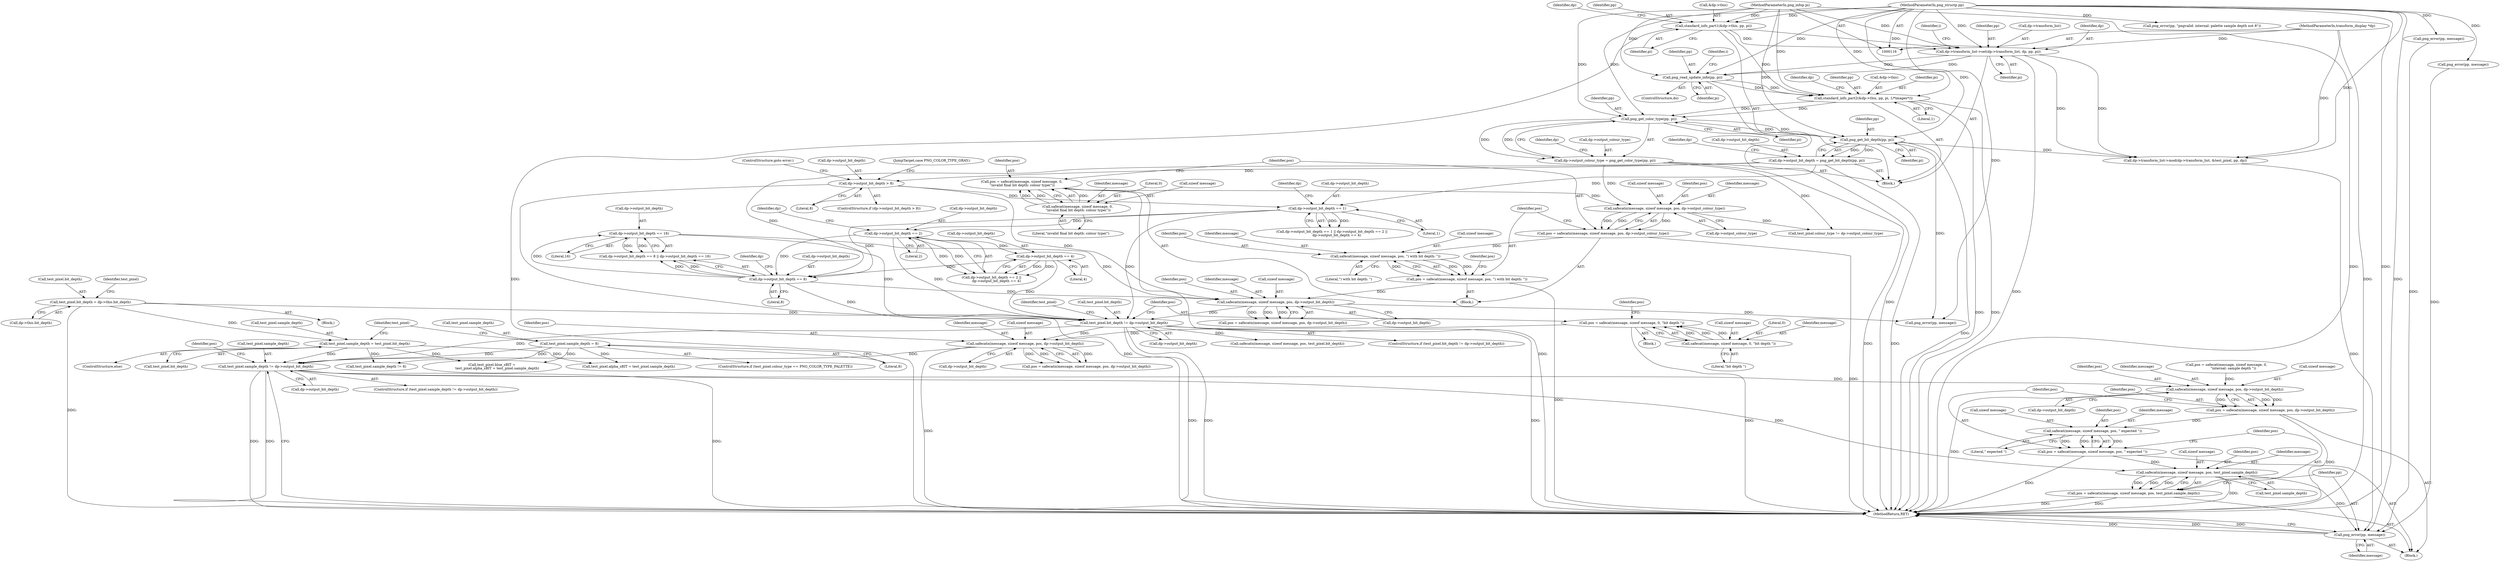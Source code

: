 digraph "1_Android_9d4853418ab2f754c2b63e091c29c5529b8b86ca_149@pointer" {
"1000463" [label="(Call,test_pixel.sample_depth != dp->output_bit_depth)"];
"1000302" [label="(Call,test_pixel.sample_depth = test_pixel.bit_depth)"];
"1000281" [label="(Call,test_pixel.bit_depth = dp->this.bit_depth)"];
"1000296" [label="(Call,test_pixel.sample_depth = 8)"];
"1000396" [label="(Call,test_pixel.bit_depth != dp->output_bit_depth)"];
"1000215" [label="(Call,dp->output_bit_depth == 16)"];
"1000210" [label="(Call,dp->output_bit_depth == 8)"];
"1000167" [label="(Call,dp->output_bit_depth = png_get_bit_depth(pp, pi))"];
"1000171" [label="(Call,png_get_bit_depth(pp, pi))"];
"1000164" [label="(Call,png_get_color_type(pp, pi))"];
"1000152" [label="(Call,standard_info_part2(&dp->this, pp, pi, 1/*images*/))"];
"1000121" [label="(Call,standard_info_part1(&dp->this, pp, pi))"];
"1000118" [label="(MethodParameterIn,png_structp pp)"];
"1000119" [label="(MethodParameterIn,png_infop pi)"];
"1000145" [label="(Call,png_read_update_info(pp, pi))"];
"1000128" [label="(Call,dp->transform_list->set(dp->transform_list, dp, pp, pi))"];
"1000117" [label="(MethodParameterIn,transform_display *dp)"];
"1000190" [label="(Call,dp->output_bit_depth == 1)"];
"1000181" [label="(Call,dp->output_bit_depth > 8)"];
"1000196" [label="(Call,dp->output_bit_depth == 2)"];
"1000201" [label="(Call,dp->output_bit_depth == 4)"];
"1000253" [label="(Call,safecatn(message, sizeof message, pos, dp->output_bit_depth))"];
"1000243" [label="(Call,pos = safecat(message, sizeof message, pos, \") with bit depth: \"))"];
"1000245" [label="(Call,safecat(message, sizeof message, pos, \") with bit depth: \"))"];
"1000233" [label="(Call,pos = safecatn(message, sizeof message, pos, dp->output_colour_type))"];
"1000235" [label="(Call,safecatn(message, sizeof message, pos, dp->output_colour_type))"];
"1000225" [label="(Call,pos = safecat(message, sizeof message, 0,\n \"invalid final bit depth: colour type(\"))"];
"1000227" [label="(Call,safecat(message, sizeof message, 0,\n \"invalid final bit depth: colour type(\"))"];
"1000160" [label="(Call,dp->output_colour_type = png_get_color_type(pp, pi))"];
"1000416" [label="(Call,safecatn(message, sizeof message, pos, dp->output_bit_depth))"];
"1000406" [label="(Call,pos = safecat(message, sizeof message, 0, \"bit depth \"))"];
"1000408" [label="(Call,safecat(message, sizeof message, 0, \"bit depth \"))"];
"1000483" [label="(Call,safecatn(message, sizeof message, pos, dp->output_bit_depth))"];
"1000481" [label="(Call,pos = safecatn(message, sizeof message, pos, dp->output_bit_depth))"];
"1000493" [label="(Call,safecat(message, sizeof message, pos, \" expected \"))"];
"1000491" [label="(Call,pos = safecat(message, sizeof message, pos, \" expected \"))"];
"1000501" [label="(Call,safecatn(message, sizeof message, pos, test_pixel.sample_depth))"];
"1000499" [label="(Call,pos = safecatn(message, sizeof message, pos, test_pixel.sample_depth))"];
"1000509" [label="(Call,png_error(pp, message))"];
"1000227" [label="(Call,safecat(message, sizeof message, 0,\n \"invalid final bit depth: colour type(\"))"];
"1000133" [label="(Identifier,pp)"];
"1000400" [label="(Call,dp->output_bit_depth)"];
"1000226" [label="(Identifier,pos)"];
"1000491" [label="(Call,pos = safecat(message, sizeof message, pos, \" expected \"))"];
"1000420" [label="(Identifier,pos)"];
"1000134" [label="(Identifier,pi)"];
"1000463" [label="(Call,test_pixel.sample_depth != dp->output_bit_depth)"];
"1000118" [label="(MethodParameterIn,png_structp pp)"];
"1000252" [label="(Identifier,pos)"];
"1000416" [label="(Call,safecatn(message, sizeof message, pos, dp->output_bit_depth))"];
"1000203" [label="(Identifier,dp)"];
"1000492" [label="(Identifier,pos)"];
"1000264" [label="(Block,)"];
"1000458" [label="(Call,png_error(pp, \"pngvalid: internal: palette sample depth not 8\"))"];
"1000406" [label="(Call,pos = safecat(message, sizeof message, 0, \"bit depth \"))"];
"1000166" [label="(Identifier,pi)"];
"1000484" [label="(Identifier,message)"];
"1000257" [label="(Identifier,pos)"];
"1000503" [label="(Call,sizeof message)"];
"1000187" [label="(JumpTarget,case PNG_COLOR_TYPE_GRAY:)"];
"1000250" [label="(Literal,\") with bit depth: \")"];
"1000129" [label="(Call,dp->transform_list)"];
"1000417" [label="(Identifier,message)"];
"1000442" [label="(Call,png_error(pp, message))"];
"1000127" [label="(Identifier,pi)"];
"1000510" [label="(Identifier,pp)"];
"1000201" [label="(Call,dp->output_bit_depth == 4)"];
"1000498" [label="(Literal,\" expected \")"];
"1000302" [label="(Call,test_pixel.sample_depth = test_pixel.bit_depth)"];
"1000233" [label="(Call,pos = safecatn(message, sizeof message, pos, dp->output_colour_type))"];
"1000301" [label="(ControlStructure,else)"];
"1000473" [label="(Call,pos = safecat(message, sizeof message, 0,\n             \"internal: sample depth \"))"];
"1000497" [label="(Identifier,pos)"];
"1000180" [label="(ControlStructure,if (dp->output_bit_depth > 8))"];
"1000297" [label="(Call,test_pixel.sample_depth)"];
"1000132" [label="(Identifier,dp)"];
"1000434" [label="(Call,safecatn(message, sizeof message, pos, test_pixel.bit_depth))"];
"1000225" [label="(Call,pos = safecat(message, sizeof message, 0,\n \"invalid final bit depth: colour type(\"))"];
"1000470" [label="(Block,)"];
"1000172" [label="(Identifier,pp)"];
"1000246" [label="(Identifier,message)"];
"1000506" [label="(Call,test_pixel.sample_depth)"];
"1000181" [label="(Call,dp->output_bit_depth > 8)"];
"1000222" [label="(Block,)"];
"1000185" [label="(Literal,8)"];
"1000165" [label="(Identifier,pp)"];
"1000209" [label="(Call,dp->output_bit_depth == 8 || dp->output_bit_depth == 16)"];
"1000173" [label="(Identifier,pi)"];
"1000258" [label="(Call,dp->output_bit_depth)"];
"1000330" [label="(Call,test_pixel.alpha_sBIT = test_pixel.sample_depth)"];
"1000194" [label="(Literal,1)"];
"1000168" [label="(Call,dp->output_bit_depth)"];
"1000152" [label="(Call,standard_info_part2(&dp->this, pp, pi, 1/*images*/))"];
"1000253" [label="(Call,safecatn(message, sizeof message, pos, dp->output_bit_depth))"];
"1000119" [label="(MethodParameterIn,png_infop pi)"];
"1000159" [label="(Literal,1)"];
"1000191" [label="(Call,dp->output_bit_depth)"];
"1000120" [label="(Block,)"];
"1000261" [label="(Call,png_error(pp, message))"];
"1000198" [label="(Identifier,dp)"];
"1000162" [label="(Identifier,dp)"];
"1000505" [label="(Identifier,pos)"];
"1000217" [label="(Identifier,dp)"];
"1000418" [label="(Call,sizeof message)"];
"1000138" [label="(Identifier,i)"];
"1000157" [label="(Identifier,pp)"];
"1000392" [label="(Call,png_error(pp, message))"];
"1000415" [label="(Identifier,pos)"];
"1000485" [label="(Call,sizeof message)"];
"1000144" [label="(ControlStructure,do)"];
"1000229" [label="(Call,sizeof message)"];
"1000410" [label="(Call,sizeof message)"];
"1000500" [label="(Identifier,pos)"];
"1000117" [label="(MethodParameterIn,transform_display *dp)"];
"1000189" [label="(Call,dp->output_bit_depth == 1 || dp->output_bit_depth == 2 ||\n         dp->output_bit_depth == 4)"];
"1000235" [label="(Call,safecatn(message, sizeof message, pos, dp->output_colour_type))"];
"1000306" [label="(Call,test_pixel.bit_depth)"];
"1000326" [label="(Call,test_pixel.blue_sBIT =\n          test_pixel.alpha_sBIT = test_pixel.sample_depth)"];
"1000245" [label="(Call,safecat(message, sizeof message, pos, \") with bit depth: \"))"];
"1000282" [label="(Call,test_pixel.bit_depth)"];
"1000228" [label="(Identifier,message)"];
"1000153" [label="(Call,&dp->this)"];
"1000300" [label="(Literal,8)"];
"1000303" [label="(Call,test_pixel.sample_depth)"];
"1000232" [label="(Literal,\"invalid final bit depth: colour type(\")"];
"1000412" [label="(Literal,0)"];
"1000511" [label="(Identifier,message)"];
"1000396" [label="(Call,test_pixel.bit_depth != dp->output_bit_depth)"];
"1000448" [label="(Identifier,test_pixel)"];
"1000216" [label="(Call,dp->output_bit_depth)"];
"1000474" [label="(Identifier,pos)"];
"1000169" [label="(Identifier,dp)"];
"1000493" [label="(Call,safecat(message, sizeof message, pos, \" expected \"))"];
"1000190" [label="(Call,dp->output_bit_depth == 1)"];
"1000161" [label="(Call,dp->output_colour_type)"];
"1000409" [label="(Identifier,message)"];
"1000254" [label="(Identifier,message)"];
"1000488" [label="(Call,dp->output_bit_depth)"];
"1000285" [label="(Call,dp->this.bit_depth)"];
"1000499" [label="(Call,pos = safecatn(message, sizeof message, pos, test_pixel.sample_depth))"];
"1000200" [label="(Literal,2)"];
"1000186" [label="(ControlStructure,goto error;)"];
"1000195" [label="(Call,dp->output_bit_depth == 2 ||\n         dp->output_bit_depth == 4)"];
"1000337" [label="(Call,dp->transform_list->mod(dp->transform_list, &test_pixel, pp, dp))"];
"1000211" [label="(Call,dp->output_bit_depth)"];
"1000240" [label="(Call,dp->output_colour_type)"];
"1000234" [label="(Identifier,pos)"];
"1000197" [label="(Call,dp->output_bit_depth)"];
"1000126" [label="(Identifier,pp)"];
"1000244" [label="(Identifier,pos)"];
"1000176" [label="(Identifier,dp)"];
"1000407" [label="(Identifier,pos)"];
"1000146" [label="(Identifier,pp)"];
"1000290" [label="(ControlStructure,if (test_pixel.colour_type == PNG_COLOR_TYPE_PALETTE))"];
"1000121" [label="(Call,standard_info_part1(&dp->this, pp, pi))"];
"1000494" [label="(Identifier,message)"];
"1000483" [label="(Call,safecatn(message, sizeof message, pos, dp->output_bit_depth))"];
"1000158" [label="(Identifier,pi)"];
"1000196" [label="(Call,dp->output_bit_depth == 2)"];
"1000346" [label="(Call,test_pixel.colour_type != dp->output_colour_type)"];
"1000502" [label="(Identifier,message)"];
"1000293" [label="(Identifier,test_pixel)"];
"1000122" [label="(Call,&dp->this)"];
"1000467" [label="(Call,dp->output_bit_depth)"];
"1000495" [label="(Call,sizeof message)"];
"1000147" [label="(Identifier,pi)"];
"1000512" [label="(MethodReturn,RET)"];
"1000414" [label="(Call,pos = safecatn(message, sizeof message, pos, dp->output_bit_depth))"];
"1000255" [label="(Call,sizeof message)"];
"1000464" [label="(Call,test_pixel.sample_depth)"];
"1000239" [label="(Identifier,pos)"];
"1000128" [label="(Call,dp->transform_list->set(dp->transform_list, dp, pp, pi))"];
"1000150" [label="(Identifier,i)"];
"1000210" [label="(Call,dp->output_bit_depth == 8)"];
"1000509" [label="(Call,png_error(pp, message))"];
"1000296" [label="(Call,test_pixel.sample_depth = 8)"];
"1000247" [label="(Call,sizeof message)"];
"1000164" [label="(Call,png_get_color_type(pp, pi))"];
"1000182" [label="(Call,dp->output_bit_depth)"];
"1000251" [label="(Call,pos = safecatn(message, sizeof message, pos, dp->output_bit_depth))"];
"1000453" [label="(Call,test_pixel.sample_depth != 8)"];
"1000219" [label="(Literal,16)"];
"1000145" [label="(Call,png_read_update_info(pp, pi))"];
"1000171" [label="(Call,png_get_bit_depth(pp, pi))"];
"1000408" [label="(Call,safecat(message, sizeof message, 0, \"bit depth \"))"];
"1000311" [label="(Identifier,test_pixel)"];
"1000395" [label="(ControlStructure,if (test_pixel.bit_depth != dp->output_bit_depth))"];
"1000214" [label="(Literal,8)"];
"1000397" [label="(Call,test_pixel.bit_depth)"];
"1000130" [label="(Identifier,dp)"];
"1000281" [label="(Call,test_pixel.bit_depth = dp->this.bit_depth)"];
"1000205" [label="(Literal,4)"];
"1000236" [label="(Identifier,message)"];
"1000501" [label="(Call,safecatn(message, sizeof message, pos, test_pixel.sample_depth))"];
"1000249" [label="(Identifier,pos)"];
"1000487" [label="(Identifier,pos)"];
"1000413" [label="(Literal,\"bit depth \")"];
"1000231" [label="(Literal,0)"];
"1000215" [label="(Call,dp->output_bit_depth == 16)"];
"1000237" [label="(Call,sizeof message)"];
"1000482" [label="(Identifier,pos)"];
"1000243" [label="(Call,pos = safecat(message, sizeof message, pos, \") with bit depth: \"))"];
"1000421" [label="(Call,dp->output_bit_depth)"];
"1000160" [label="(Call,dp->output_colour_type = png_get_color_type(pp, pi))"];
"1000462" [label="(ControlStructure,if (test_pixel.sample_depth != dp->output_bit_depth))"];
"1000202" [label="(Call,dp->output_bit_depth)"];
"1000481" [label="(Call,pos = safecatn(message, sizeof message, pos, dp->output_bit_depth))"];
"1000167" [label="(Call,dp->output_bit_depth = png_get_bit_depth(pp, pi))"];
"1000403" [label="(Block,)"];
"1000463" -> "1000462"  [label="AST: "];
"1000463" -> "1000467"  [label="CFG: "];
"1000464" -> "1000463"  [label="AST: "];
"1000467" -> "1000463"  [label="AST: "];
"1000474" -> "1000463"  [label="CFG: "];
"1000512" -> "1000463"  [label="CFG: "];
"1000463" -> "1000512"  [label="DDG: "];
"1000463" -> "1000512"  [label="DDG: "];
"1000463" -> "1000512"  [label="DDG: "];
"1000302" -> "1000463"  [label="DDG: "];
"1000296" -> "1000463"  [label="DDG: "];
"1000396" -> "1000463"  [label="DDG: "];
"1000416" -> "1000463"  [label="DDG: "];
"1000463" -> "1000483"  [label="DDG: "];
"1000463" -> "1000501"  [label="DDG: "];
"1000302" -> "1000301"  [label="AST: "];
"1000302" -> "1000306"  [label="CFG: "];
"1000303" -> "1000302"  [label="AST: "];
"1000306" -> "1000302"  [label="AST: "];
"1000311" -> "1000302"  [label="CFG: "];
"1000281" -> "1000302"  [label="DDG: "];
"1000302" -> "1000326"  [label="DDG: "];
"1000302" -> "1000330"  [label="DDG: "];
"1000302" -> "1000453"  [label="DDG: "];
"1000281" -> "1000264"  [label="AST: "];
"1000281" -> "1000285"  [label="CFG: "];
"1000282" -> "1000281"  [label="AST: "];
"1000285" -> "1000281"  [label="AST: "];
"1000293" -> "1000281"  [label="CFG: "];
"1000281" -> "1000512"  [label="DDG: "];
"1000281" -> "1000396"  [label="DDG: "];
"1000296" -> "1000290"  [label="AST: "];
"1000296" -> "1000300"  [label="CFG: "];
"1000297" -> "1000296"  [label="AST: "];
"1000300" -> "1000296"  [label="AST: "];
"1000311" -> "1000296"  [label="CFG: "];
"1000296" -> "1000326"  [label="DDG: "];
"1000296" -> "1000330"  [label="DDG: "];
"1000296" -> "1000453"  [label="DDG: "];
"1000396" -> "1000395"  [label="AST: "];
"1000396" -> "1000400"  [label="CFG: "];
"1000397" -> "1000396"  [label="AST: "];
"1000400" -> "1000396"  [label="AST: "];
"1000407" -> "1000396"  [label="CFG: "];
"1000448" -> "1000396"  [label="CFG: "];
"1000396" -> "1000512"  [label="DDG: "];
"1000396" -> "1000512"  [label="DDG: "];
"1000396" -> "1000512"  [label="DDG: "];
"1000215" -> "1000396"  [label="DDG: "];
"1000190" -> "1000396"  [label="DDG: "];
"1000253" -> "1000396"  [label="DDG: "];
"1000196" -> "1000396"  [label="DDG: "];
"1000210" -> "1000396"  [label="DDG: "];
"1000201" -> "1000396"  [label="DDG: "];
"1000396" -> "1000416"  [label="DDG: "];
"1000396" -> "1000434"  [label="DDG: "];
"1000215" -> "1000209"  [label="AST: "];
"1000215" -> "1000219"  [label="CFG: "];
"1000216" -> "1000215"  [label="AST: "];
"1000219" -> "1000215"  [label="AST: "];
"1000209" -> "1000215"  [label="CFG: "];
"1000215" -> "1000209"  [label="DDG: "];
"1000215" -> "1000209"  [label="DDG: "];
"1000210" -> "1000215"  [label="DDG: "];
"1000215" -> "1000253"  [label="DDG: "];
"1000210" -> "1000209"  [label="AST: "];
"1000210" -> "1000214"  [label="CFG: "];
"1000211" -> "1000210"  [label="AST: "];
"1000214" -> "1000210"  [label="AST: "];
"1000217" -> "1000210"  [label="CFG: "];
"1000209" -> "1000210"  [label="CFG: "];
"1000210" -> "1000209"  [label="DDG: "];
"1000210" -> "1000209"  [label="DDG: "];
"1000167" -> "1000210"  [label="DDG: "];
"1000190" -> "1000210"  [label="DDG: "];
"1000196" -> "1000210"  [label="DDG: "];
"1000201" -> "1000210"  [label="DDG: "];
"1000210" -> "1000253"  [label="DDG: "];
"1000167" -> "1000120"  [label="AST: "];
"1000167" -> "1000171"  [label="CFG: "];
"1000168" -> "1000167"  [label="AST: "];
"1000171" -> "1000167"  [label="AST: "];
"1000176" -> "1000167"  [label="CFG: "];
"1000167" -> "1000512"  [label="DDG: "];
"1000171" -> "1000167"  [label="DDG: "];
"1000171" -> "1000167"  [label="DDG: "];
"1000167" -> "1000181"  [label="DDG: "];
"1000167" -> "1000190"  [label="DDG: "];
"1000171" -> "1000173"  [label="CFG: "];
"1000172" -> "1000171"  [label="AST: "];
"1000173" -> "1000171"  [label="AST: "];
"1000171" -> "1000512"  [label="DDG: "];
"1000164" -> "1000171"  [label="DDG: "];
"1000164" -> "1000171"  [label="DDG: "];
"1000118" -> "1000171"  [label="DDG: "];
"1000119" -> "1000171"  [label="DDG: "];
"1000171" -> "1000261"  [label="DDG: "];
"1000171" -> "1000337"  [label="DDG: "];
"1000164" -> "1000160"  [label="AST: "];
"1000164" -> "1000166"  [label="CFG: "];
"1000165" -> "1000164"  [label="AST: "];
"1000166" -> "1000164"  [label="AST: "];
"1000160" -> "1000164"  [label="CFG: "];
"1000164" -> "1000160"  [label="DDG: "];
"1000164" -> "1000160"  [label="DDG: "];
"1000152" -> "1000164"  [label="DDG: "];
"1000152" -> "1000164"  [label="DDG: "];
"1000118" -> "1000164"  [label="DDG: "];
"1000119" -> "1000164"  [label="DDG: "];
"1000152" -> "1000120"  [label="AST: "];
"1000152" -> "1000159"  [label="CFG: "];
"1000153" -> "1000152"  [label="AST: "];
"1000157" -> "1000152"  [label="AST: "];
"1000158" -> "1000152"  [label="AST: "];
"1000159" -> "1000152"  [label="AST: "];
"1000162" -> "1000152"  [label="CFG: "];
"1000152" -> "1000512"  [label="DDG: "];
"1000152" -> "1000512"  [label="DDG: "];
"1000121" -> "1000152"  [label="DDG: "];
"1000145" -> "1000152"  [label="DDG: "];
"1000145" -> "1000152"  [label="DDG: "];
"1000118" -> "1000152"  [label="DDG: "];
"1000119" -> "1000152"  [label="DDG: "];
"1000121" -> "1000120"  [label="AST: "];
"1000121" -> "1000127"  [label="CFG: "];
"1000122" -> "1000121"  [label="AST: "];
"1000126" -> "1000121"  [label="AST: "];
"1000127" -> "1000121"  [label="AST: "];
"1000130" -> "1000121"  [label="CFG: "];
"1000121" -> "1000512"  [label="DDG: "];
"1000118" -> "1000121"  [label="DDG: "];
"1000119" -> "1000121"  [label="DDG: "];
"1000121" -> "1000128"  [label="DDG: "];
"1000121" -> "1000128"  [label="DDG: "];
"1000118" -> "1000116"  [label="AST: "];
"1000118" -> "1000512"  [label="DDG: "];
"1000118" -> "1000128"  [label="DDG: "];
"1000118" -> "1000145"  [label="DDG: "];
"1000118" -> "1000261"  [label="DDG: "];
"1000118" -> "1000337"  [label="DDG: "];
"1000118" -> "1000392"  [label="DDG: "];
"1000118" -> "1000442"  [label="DDG: "];
"1000118" -> "1000458"  [label="DDG: "];
"1000118" -> "1000509"  [label="DDG: "];
"1000119" -> "1000116"  [label="AST: "];
"1000119" -> "1000512"  [label="DDG: "];
"1000119" -> "1000128"  [label="DDG: "];
"1000119" -> "1000145"  [label="DDG: "];
"1000145" -> "1000144"  [label="AST: "];
"1000145" -> "1000147"  [label="CFG: "];
"1000146" -> "1000145"  [label="AST: "];
"1000147" -> "1000145"  [label="AST: "];
"1000150" -> "1000145"  [label="CFG: "];
"1000145" -> "1000512"  [label="DDG: "];
"1000128" -> "1000145"  [label="DDG: "];
"1000128" -> "1000145"  [label="DDG: "];
"1000128" -> "1000120"  [label="AST: "];
"1000128" -> "1000134"  [label="CFG: "];
"1000129" -> "1000128"  [label="AST: "];
"1000132" -> "1000128"  [label="AST: "];
"1000133" -> "1000128"  [label="AST: "];
"1000134" -> "1000128"  [label="AST: "];
"1000138" -> "1000128"  [label="CFG: "];
"1000128" -> "1000512"  [label="DDG: "];
"1000117" -> "1000128"  [label="DDG: "];
"1000128" -> "1000337"  [label="DDG: "];
"1000128" -> "1000337"  [label="DDG: "];
"1000117" -> "1000116"  [label="AST: "];
"1000117" -> "1000512"  [label="DDG: "];
"1000117" -> "1000337"  [label="DDG: "];
"1000190" -> "1000189"  [label="AST: "];
"1000190" -> "1000194"  [label="CFG: "];
"1000191" -> "1000190"  [label="AST: "];
"1000194" -> "1000190"  [label="AST: "];
"1000198" -> "1000190"  [label="CFG: "];
"1000189" -> "1000190"  [label="CFG: "];
"1000190" -> "1000189"  [label="DDG: "];
"1000190" -> "1000189"  [label="DDG: "];
"1000181" -> "1000190"  [label="DDG: "];
"1000190" -> "1000196"  [label="DDG: "];
"1000181" -> "1000180"  [label="AST: "];
"1000181" -> "1000185"  [label="CFG: "];
"1000182" -> "1000181"  [label="AST: "];
"1000185" -> "1000181"  [label="AST: "];
"1000186" -> "1000181"  [label="CFG: "];
"1000187" -> "1000181"  [label="CFG: "];
"1000181" -> "1000512"  [label="DDG: "];
"1000181" -> "1000253"  [label="DDG: "];
"1000196" -> "1000195"  [label="AST: "];
"1000196" -> "1000200"  [label="CFG: "];
"1000197" -> "1000196"  [label="AST: "];
"1000200" -> "1000196"  [label="AST: "];
"1000203" -> "1000196"  [label="CFG: "];
"1000195" -> "1000196"  [label="CFG: "];
"1000196" -> "1000195"  [label="DDG: "];
"1000196" -> "1000195"  [label="DDG: "];
"1000196" -> "1000201"  [label="DDG: "];
"1000201" -> "1000195"  [label="AST: "];
"1000201" -> "1000205"  [label="CFG: "];
"1000202" -> "1000201"  [label="AST: "];
"1000205" -> "1000201"  [label="AST: "];
"1000195" -> "1000201"  [label="CFG: "];
"1000201" -> "1000195"  [label="DDG: "];
"1000201" -> "1000195"  [label="DDG: "];
"1000253" -> "1000251"  [label="AST: "];
"1000253" -> "1000258"  [label="CFG: "];
"1000254" -> "1000253"  [label="AST: "];
"1000255" -> "1000253"  [label="AST: "];
"1000257" -> "1000253"  [label="AST: "];
"1000258" -> "1000253"  [label="AST: "];
"1000251" -> "1000253"  [label="CFG: "];
"1000253" -> "1000251"  [label="DDG: "];
"1000253" -> "1000251"  [label="DDG: "];
"1000253" -> "1000251"  [label="DDG: "];
"1000243" -> "1000253"  [label="DDG: "];
"1000253" -> "1000261"  [label="DDG: "];
"1000243" -> "1000222"  [label="AST: "];
"1000243" -> "1000245"  [label="CFG: "];
"1000244" -> "1000243"  [label="AST: "];
"1000245" -> "1000243"  [label="AST: "];
"1000252" -> "1000243"  [label="CFG: "];
"1000243" -> "1000512"  [label="DDG: "];
"1000245" -> "1000243"  [label="DDG: "];
"1000245" -> "1000243"  [label="DDG: "];
"1000245" -> "1000243"  [label="DDG: "];
"1000245" -> "1000250"  [label="CFG: "];
"1000246" -> "1000245"  [label="AST: "];
"1000247" -> "1000245"  [label="AST: "];
"1000249" -> "1000245"  [label="AST: "];
"1000250" -> "1000245"  [label="AST: "];
"1000233" -> "1000245"  [label="DDG: "];
"1000233" -> "1000222"  [label="AST: "];
"1000233" -> "1000235"  [label="CFG: "];
"1000234" -> "1000233"  [label="AST: "];
"1000235" -> "1000233"  [label="AST: "];
"1000244" -> "1000233"  [label="CFG: "];
"1000233" -> "1000512"  [label="DDG: "];
"1000235" -> "1000233"  [label="DDG: "];
"1000235" -> "1000233"  [label="DDG: "];
"1000235" -> "1000233"  [label="DDG: "];
"1000235" -> "1000240"  [label="CFG: "];
"1000236" -> "1000235"  [label="AST: "];
"1000237" -> "1000235"  [label="AST: "];
"1000239" -> "1000235"  [label="AST: "];
"1000240" -> "1000235"  [label="AST: "];
"1000225" -> "1000235"  [label="DDG: "];
"1000160" -> "1000235"  [label="DDG: "];
"1000235" -> "1000346"  [label="DDG: "];
"1000225" -> "1000222"  [label="AST: "];
"1000225" -> "1000227"  [label="CFG: "];
"1000226" -> "1000225"  [label="AST: "];
"1000227" -> "1000225"  [label="AST: "];
"1000234" -> "1000225"  [label="CFG: "];
"1000225" -> "1000512"  [label="DDG: "];
"1000227" -> "1000225"  [label="DDG: "];
"1000227" -> "1000225"  [label="DDG: "];
"1000227" -> "1000225"  [label="DDG: "];
"1000227" -> "1000232"  [label="CFG: "];
"1000228" -> "1000227"  [label="AST: "];
"1000229" -> "1000227"  [label="AST: "];
"1000231" -> "1000227"  [label="AST: "];
"1000232" -> "1000227"  [label="AST: "];
"1000160" -> "1000120"  [label="AST: "];
"1000161" -> "1000160"  [label="AST: "];
"1000169" -> "1000160"  [label="CFG: "];
"1000160" -> "1000512"  [label="DDG: "];
"1000160" -> "1000346"  [label="DDG: "];
"1000416" -> "1000414"  [label="AST: "];
"1000416" -> "1000421"  [label="CFG: "];
"1000417" -> "1000416"  [label="AST: "];
"1000418" -> "1000416"  [label="AST: "];
"1000420" -> "1000416"  [label="AST: "];
"1000421" -> "1000416"  [label="AST: "];
"1000414" -> "1000416"  [label="CFG: "];
"1000416" -> "1000512"  [label="DDG: "];
"1000416" -> "1000414"  [label="DDG: "];
"1000416" -> "1000414"  [label="DDG: "];
"1000416" -> "1000414"  [label="DDG: "];
"1000406" -> "1000416"  [label="DDG: "];
"1000406" -> "1000403"  [label="AST: "];
"1000406" -> "1000408"  [label="CFG: "];
"1000407" -> "1000406"  [label="AST: "];
"1000408" -> "1000406"  [label="AST: "];
"1000415" -> "1000406"  [label="CFG: "];
"1000406" -> "1000512"  [label="DDG: "];
"1000408" -> "1000406"  [label="DDG: "];
"1000408" -> "1000406"  [label="DDG: "];
"1000408" -> "1000406"  [label="DDG: "];
"1000408" -> "1000413"  [label="CFG: "];
"1000409" -> "1000408"  [label="AST: "];
"1000410" -> "1000408"  [label="AST: "];
"1000412" -> "1000408"  [label="AST: "];
"1000413" -> "1000408"  [label="AST: "];
"1000483" -> "1000481"  [label="AST: "];
"1000483" -> "1000488"  [label="CFG: "];
"1000484" -> "1000483"  [label="AST: "];
"1000485" -> "1000483"  [label="AST: "];
"1000487" -> "1000483"  [label="AST: "];
"1000488" -> "1000483"  [label="AST: "];
"1000481" -> "1000483"  [label="CFG: "];
"1000483" -> "1000512"  [label="DDG: "];
"1000483" -> "1000481"  [label="DDG: "];
"1000483" -> "1000481"  [label="DDG: "];
"1000483" -> "1000481"  [label="DDG: "];
"1000473" -> "1000483"  [label="DDG: "];
"1000481" -> "1000470"  [label="AST: "];
"1000482" -> "1000481"  [label="AST: "];
"1000492" -> "1000481"  [label="CFG: "];
"1000481" -> "1000512"  [label="DDG: "];
"1000481" -> "1000493"  [label="DDG: "];
"1000493" -> "1000491"  [label="AST: "];
"1000493" -> "1000498"  [label="CFG: "];
"1000494" -> "1000493"  [label="AST: "];
"1000495" -> "1000493"  [label="AST: "];
"1000497" -> "1000493"  [label="AST: "];
"1000498" -> "1000493"  [label="AST: "];
"1000491" -> "1000493"  [label="CFG: "];
"1000493" -> "1000491"  [label="DDG: "];
"1000493" -> "1000491"  [label="DDG: "];
"1000493" -> "1000491"  [label="DDG: "];
"1000491" -> "1000470"  [label="AST: "];
"1000492" -> "1000491"  [label="AST: "];
"1000500" -> "1000491"  [label="CFG: "];
"1000491" -> "1000512"  [label="DDG: "];
"1000491" -> "1000501"  [label="DDG: "];
"1000501" -> "1000499"  [label="AST: "];
"1000501" -> "1000506"  [label="CFG: "];
"1000502" -> "1000501"  [label="AST: "];
"1000503" -> "1000501"  [label="AST: "];
"1000505" -> "1000501"  [label="AST: "];
"1000506" -> "1000501"  [label="AST: "];
"1000499" -> "1000501"  [label="CFG: "];
"1000501" -> "1000512"  [label="DDG: "];
"1000501" -> "1000499"  [label="DDG: "];
"1000501" -> "1000499"  [label="DDG: "];
"1000501" -> "1000499"  [label="DDG: "];
"1000501" -> "1000509"  [label="DDG: "];
"1000499" -> "1000470"  [label="AST: "];
"1000500" -> "1000499"  [label="AST: "];
"1000510" -> "1000499"  [label="CFG: "];
"1000499" -> "1000512"  [label="DDG: "];
"1000499" -> "1000512"  [label="DDG: "];
"1000509" -> "1000470"  [label="AST: "];
"1000509" -> "1000511"  [label="CFG: "];
"1000510" -> "1000509"  [label="AST: "];
"1000511" -> "1000509"  [label="AST: "];
"1000512" -> "1000509"  [label="CFG: "];
"1000509" -> "1000512"  [label="DDG: "];
"1000509" -> "1000512"  [label="DDG: "];
"1000509" -> "1000512"  [label="DDG: "];
"1000442" -> "1000509"  [label="DDG: "];
"1000337" -> "1000509"  [label="DDG: "];
"1000392" -> "1000509"  [label="DDG: "];
}
